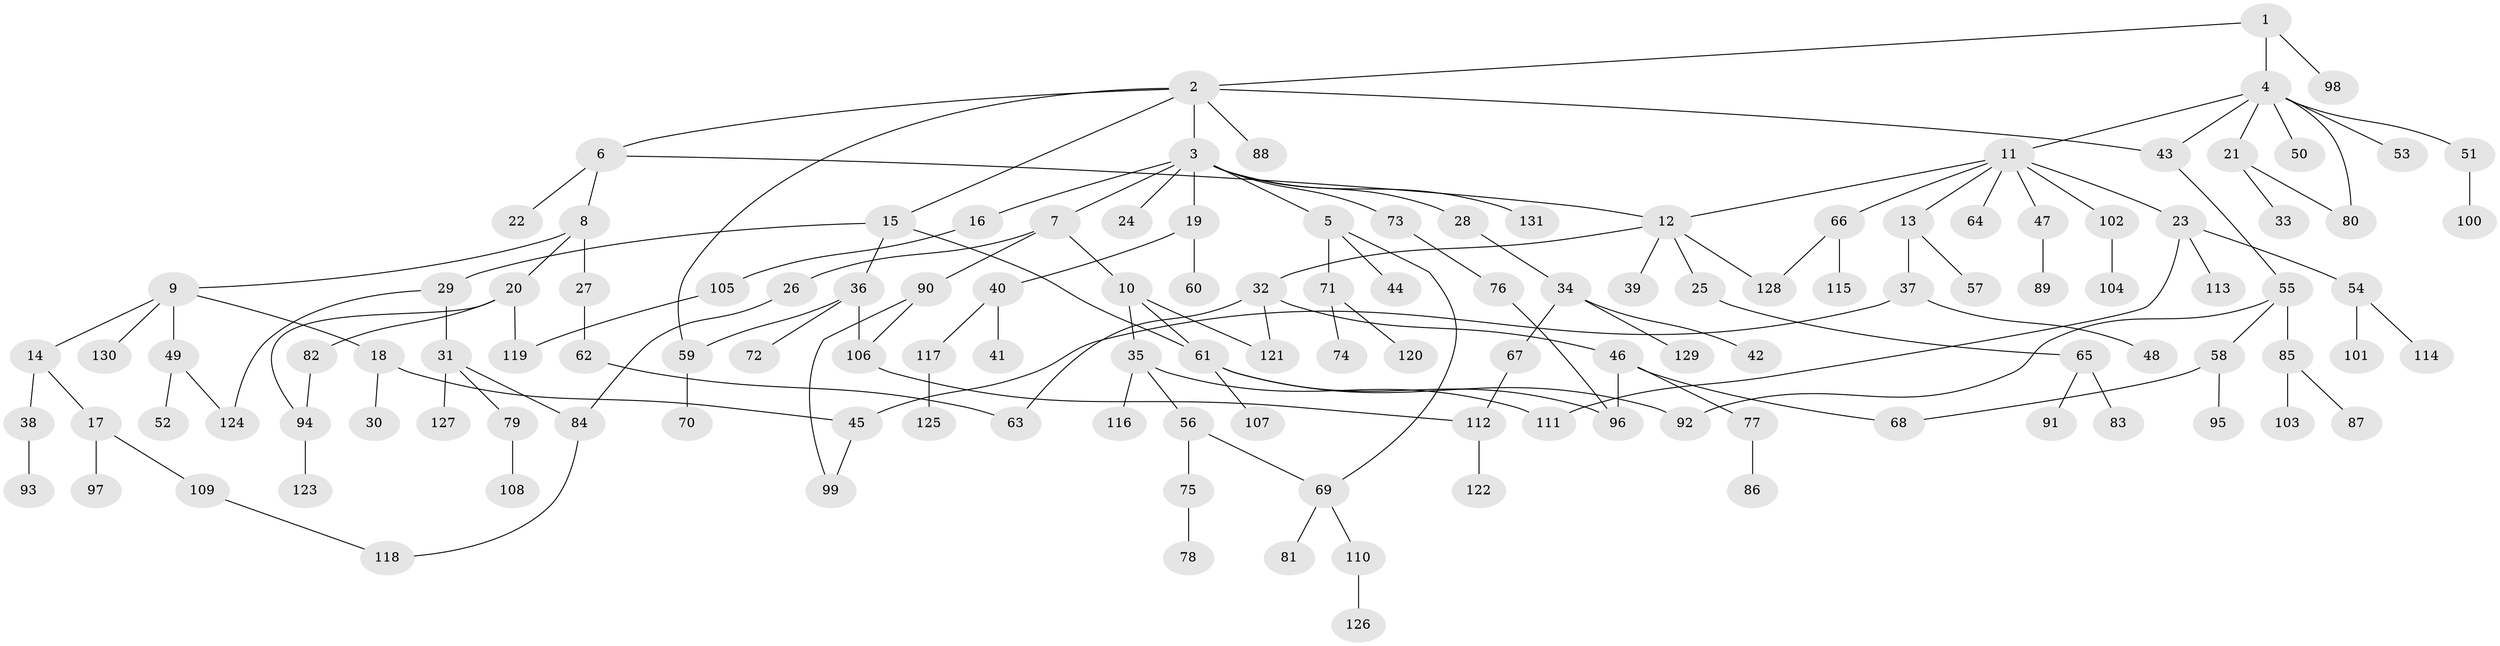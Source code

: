 // coarse degree distribution, {2: 0.2413793103448276, 6: 0.022988505747126436, 8: 0.022988505747126436, 7: 0.011494252873563218, 3: 0.13793103448275862, 4: 0.13793103448275862, 5: 0.04597701149425287, 1: 0.3793103448275862}
// Generated by graph-tools (version 1.1) at 2025/23/03/03/25 07:23:34]
// undirected, 131 vertices, 153 edges
graph export_dot {
graph [start="1"]
  node [color=gray90,style=filled];
  1;
  2;
  3;
  4;
  5;
  6;
  7;
  8;
  9;
  10;
  11;
  12;
  13;
  14;
  15;
  16;
  17;
  18;
  19;
  20;
  21;
  22;
  23;
  24;
  25;
  26;
  27;
  28;
  29;
  30;
  31;
  32;
  33;
  34;
  35;
  36;
  37;
  38;
  39;
  40;
  41;
  42;
  43;
  44;
  45;
  46;
  47;
  48;
  49;
  50;
  51;
  52;
  53;
  54;
  55;
  56;
  57;
  58;
  59;
  60;
  61;
  62;
  63;
  64;
  65;
  66;
  67;
  68;
  69;
  70;
  71;
  72;
  73;
  74;
  75;
  76;
  77;
  78;
  79;
  80;
  81;
  82;
  83;
  84;
  85;
  86;
  87;
  88;
  89;
  90;
  91;
  92;
  93;
  94;
  95;
  96;
  97;
  98;
  99;
  100;
  101;
  102;
  103;
  104;
  105;
  106;
  107;
  108;
  109;
  110;
  111;
  112;
  113;
  114;
  115;
  116;
  117;
  118;
  119;
  120;
  121;
  122;
  123;
  124;
  125;
  126;
  127;
  128;
  129;
  130;
  131;
  1 -- 2;
  1 -- 4;
  1 -- 98;
  2 -- 3;
  2 -- 6;
  2 -- 15;
  2 -- 88;
  2 -- 59;
  2 -- 43;
  3 -- 5;
  3 -- 7;
  3 -- 16;
  3 -- 19;
  3 -- 24;
  3 -- 28;
  3 -- 73;
  3 -- 131;
  4 -- 11;
  4 -- 21;
  4 -- 43;
  4 -- 50;
  4 -- 51;
  4 -- 53;
  4 -- 80;
  5 -- 44;
  5 -- 69;
  5 -- 71;
  6 -- 8;
  6 -- 22;
  6 -- 12;
  7 -- 10;
  7 -- 26;
  7 -- 90;
  8 -- 9;
  8 -- 20;
  8 -- 27;
  9 -- 14;
  9 -- 18;
  9 -- 49;
  9 -- 130;
  10 -- 35;
  10 -- 61;
  10 -- 121;
  11 -- 12;
  11 -- 13;
  11 -- 23;
  11 -- 47;
  11 -- 64;
  11 -- 66;
  11 -- 102;
  12 -- 25;
  12 -- 32;
  12 -- 39;
  12 -- 128;
  13 -- 37;
  13 -- 57;
  14 -- 17;
  14 -- 38;
  15 -- 29;
  15 -- 36;
  15 -- 61;
  16 -- 105;
  17 -- 97;
  17 -- 109;
  18 -- 30;
  18 -- 45;
  19 -- 40;
  19 -- 60;
  20 -- 82;
  20 -- 94;
  20 -- 119;
  21 -- 33;
  21 -- 80;
  23 -- 54;
  23 -- 111;
  23 -- 113;
  25 -- 65;
  26 -- 84;
  27 -- 62;
  28 -- 34;
  29 -- 31;
  29 -- 124;
  31 -- 79;
  31 -- 127;
  31 -- 84;
  32 -- 46;
  32 -- 63;
  32 -- 121;
  34 -- 42;
  34 -- 67;
  34 -- 129;
  35 -- 56;
  35 -- 116;
  35 -- 111;
  36 -- 59;
  36 -- 72;
  36 -- 106;
  37 -- 48;
  37 -- 45;
  38 -- 93;
  40 -- 41;
  40 -- 117;
  43 -- 55;
  45 -- 99;
  46 -- 68;
  46 -- 77;
  46 -- 96;
  47 -- 89;
  49 -- 52;
  49 -- 124;
  51 -- 100;
  54 -- 101;
  54 -- 114;
  55 -- 58;
  55 -- 85;
  55 -- 92;
  56 -- 75;
  56 -- 69;
  58 -- 95;
  58 -- 68;
  59 -- 70;
  61 -- 92;
  61 -- 107;
  61 -- 96;
  62 -- 63;
  65 -- 83;
  65 -- 91;
  66 -- 115;
  66 -- 128;
  67 -- 112;
  69 -- 81;
  69 -- 110;
  71 -- 74;
  71 -- 120;
  73 -- 76;
  75 -- 78;
  76 -- 96;
  77 -- 86;
  79 -- 108;
  82 -- 94;
  84 -- 118;
  85 -- 87;
  85 -- 103;
  90 -- 99;
  90 -- 106;
  94 -- 123;
  102 -- 104;
  105 -- 119;
  106 -- 112;
  109 -- 118;
  110 -- 126;
  112 -- 122;
  117 -- 125;
}
